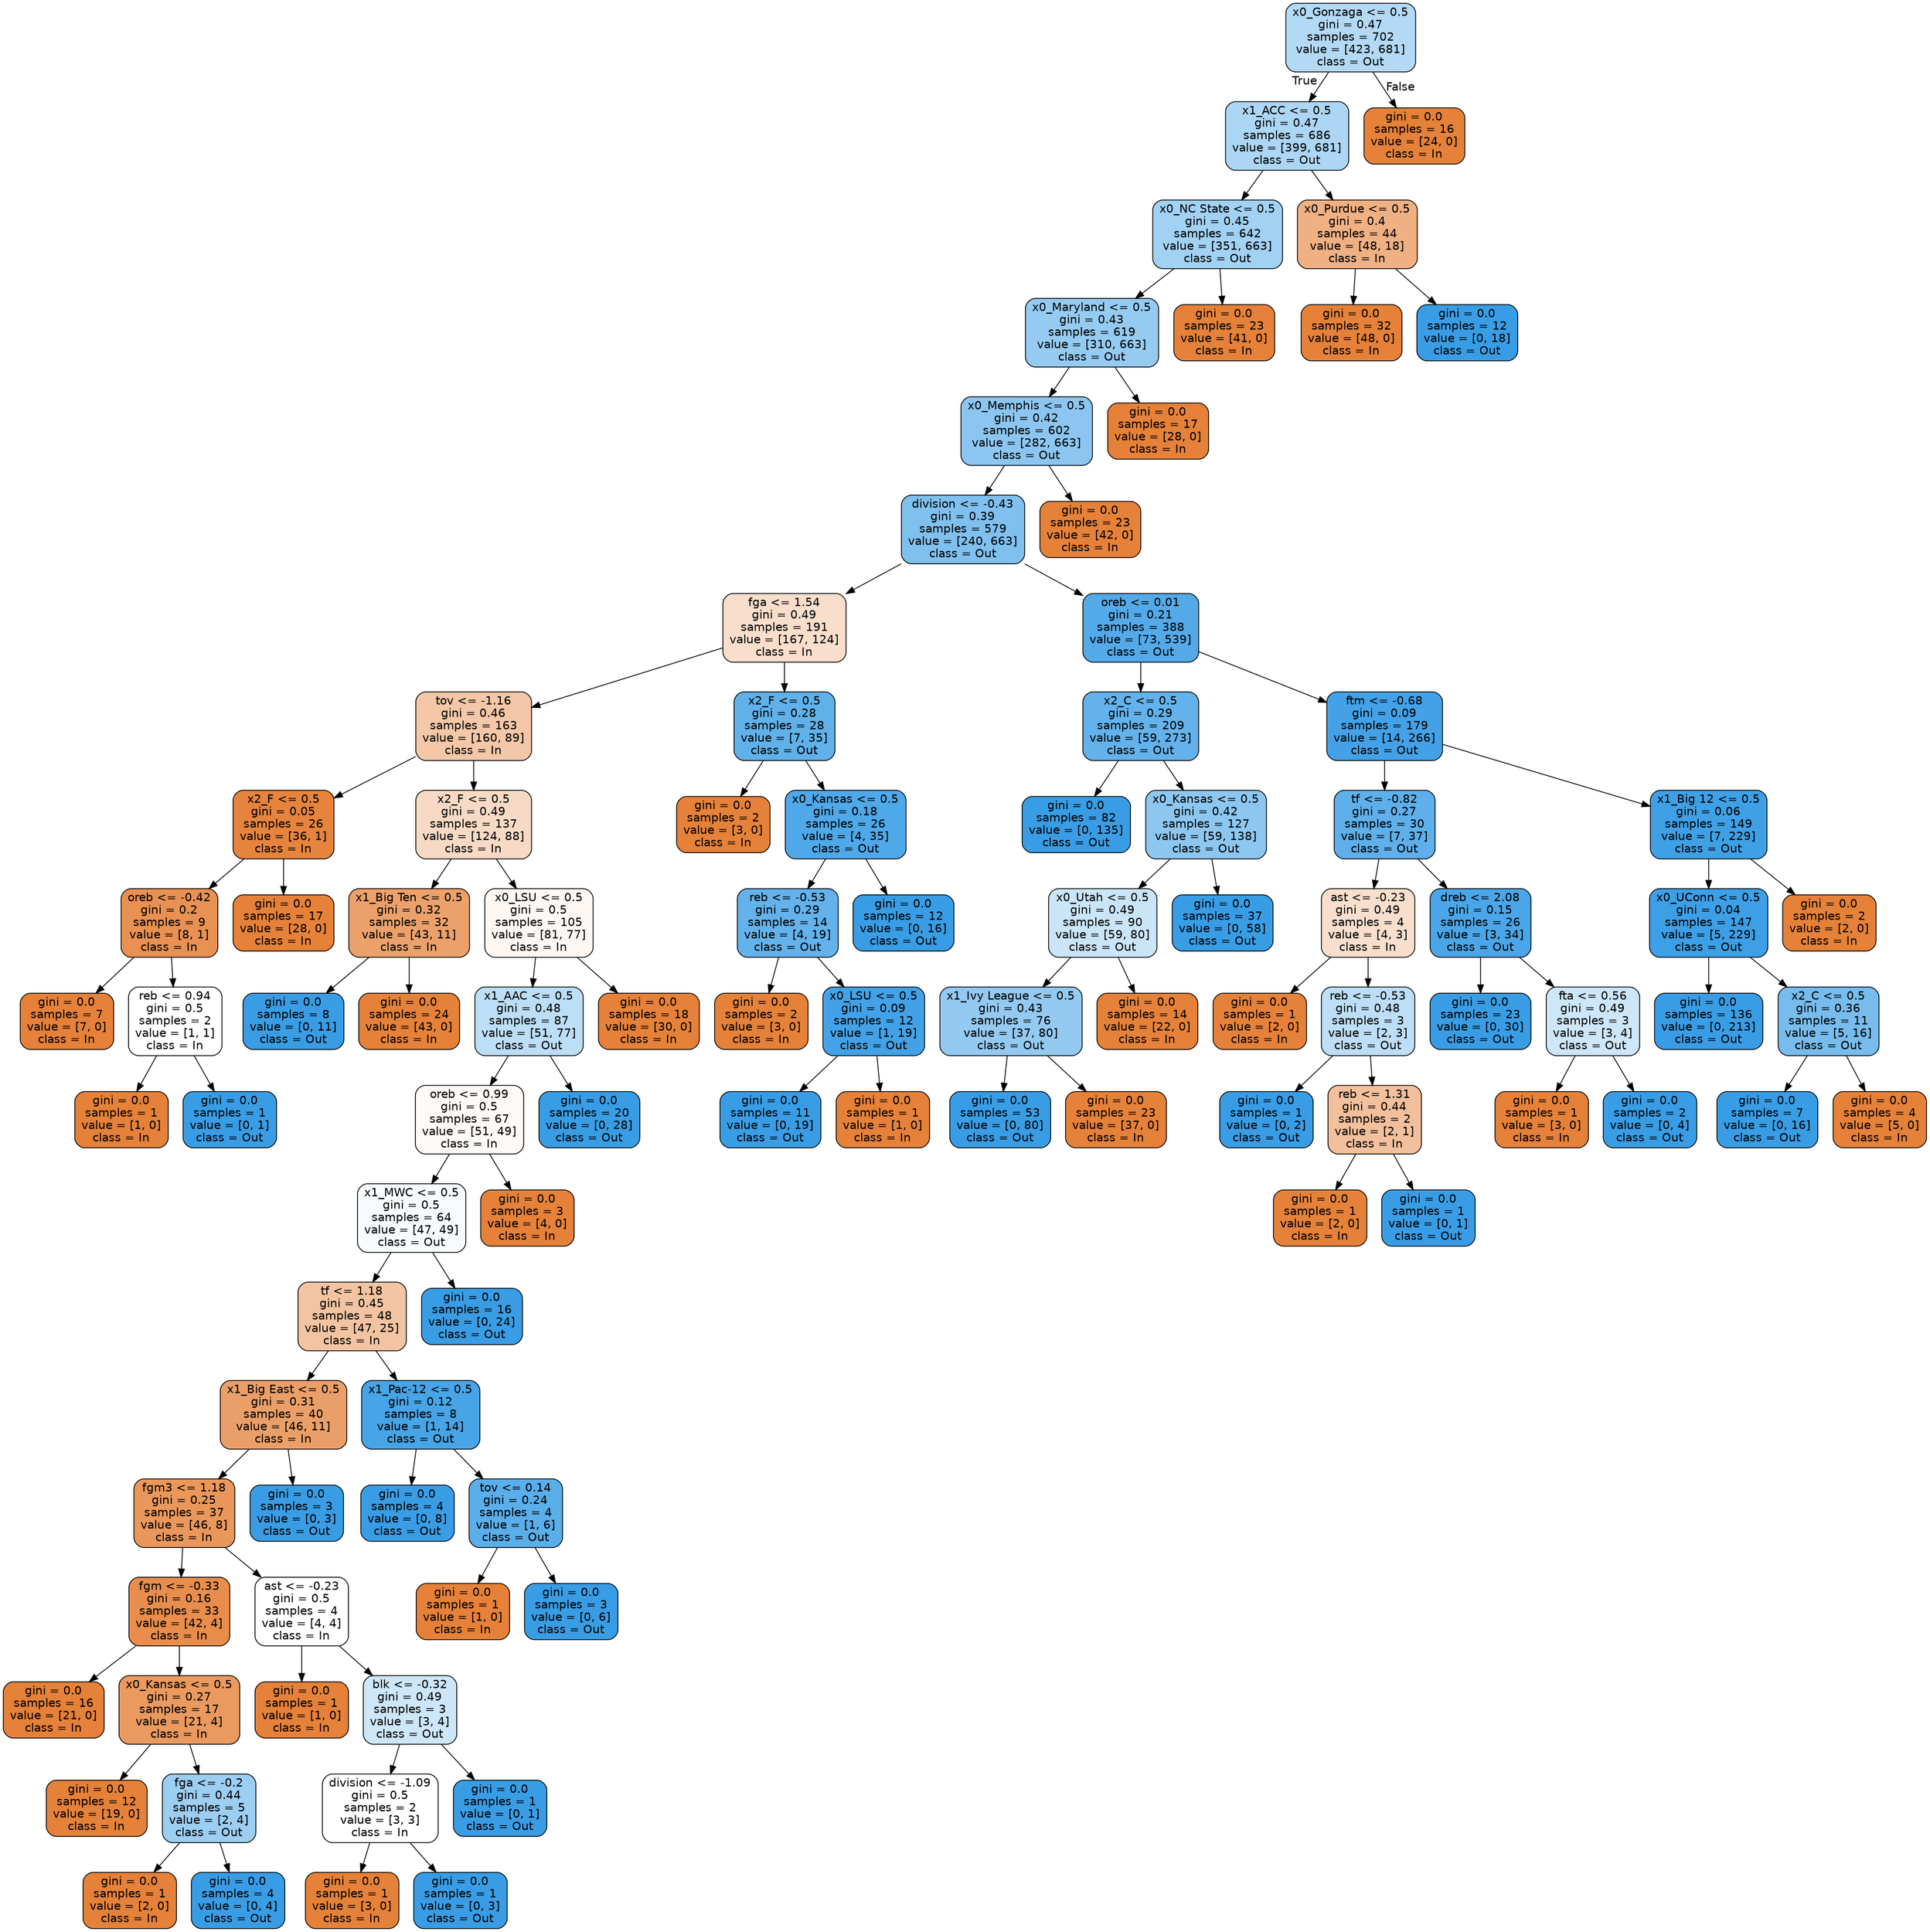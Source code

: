 digraph Tree {
node [shape=box, style="filled, rounded", color="black", fontname=helvetica] ;
edge [fontname=helvetica] ;
0 [label="x0_Gonzaga <= 0.5\ngini = 0.47\nsamples = 702\nvalue = [423, 681]\nclass = Out", fillcolor="#399de561"] ;
1 [label="x1_ACC <= 0.5\ngini = 0.47\nsamples = 686\nvalue = [399, 681]\nclass = Out", fillcolor="#399de56a"] ;
0 -> 1 [labeldistance=2.5, labelangle=45, headlabel="True"] ;
2 [label="x0_NC State <= 0.5\ngini = 0.45\nsamples = 642\nvalue = [351, 663]\nclass = Out", fillcolor="#399de578"] ;
1 -> 2 ;
3 [label="x0_Maryland <= 0.5\ngini = 0.43\nsamples = 619\nvalue = [310, 663]\nclass = Out", fillcolor="#399de588"] ;
2 -> 3 ;
4 [label="x0_Memphis <= 0.5\ngini = 0.42\nsamples = 602\nvalue = [282, 663]\nclass = Out", fillcolor="#399de593"] ;
3 -> 4 ;
5 [label="division <= -0.43\ngini = 0.39\nsamples = 579\nvalue = [240, 663]\nclass = Out", fillcolor="#399de5a3"] ;
4 -> 5 ;
6 [label="fga <= 1.54\ngini = 0.49\nsamples = 191\nvalue = [167, 124]\nclass = In", fillcolor="#e5813942"] ;
5 -> 6 ;
7 [label="tov <= -1.16\ngini = 0.46\nsamples = 163\nvalue = [160, 89]\nclass = In", fillcolor="#e5813971"] ;
6 -> 7 ;
8 [label="x2_F <= 0.5\ngini = 0.05\nsamples = 26\nvalue = [36, 1]\nclass = In", fillcolor="#e58139f8"] ;
7 -> 8 ;
9 [label="oreb <= -0.42\ngini = 0.2\nsamples = 9\nvalue = [8, 1]\nclass = In", fillcolor="#e58139df"] ;
8 -> 9 ;
10 [label="gini = 0.0\nsamples = 7\nvalue = [7, 0]\nclass = In", fillcolor="#e58139ff"] ;
9 -> 10 ;
11 [label="reb <= 0.94\ngini = 0.5\nsamples = 2\nvalue = [1, 1]\nclass = In", fillcolor="#e5813900"] ;
9 -> 11 ;
12 [label="gini = 0.0\nsamples = 1\nvalue = [1, 0]\nclass = In", fillcolor="#e58139ff"] ;
11 -> 12 ;
13 [label="gini = 0.0\nsamples = 1\nvalue = [0, 1]\nclass = Out", fillcolor="#399de5ff"] ;
11 -> 13 ;
14 [label="gini = 0.0\nsamples = 17\nvalue = [28, 0]\nclass = In", fillcolor="#e58139ff"] ;
8 -> 14 ;
15 [label="x2_F <= 0.5\ngini = 0.49\nsamples = 137\nvalue = [124, 88]\nclass = In", fillcolor="#e581394a"] ;
7 -> 15 ;
16 [label="x1_Big Ten <= 0.5\ngini = 0.32\nsamples = 32\nvalue = [43, 11]\nclass = In", fillcolor="#e58139be"] ;
15 -> 16 ;
17 [label="gini = 0.0\nsamples = 8\nvalue = [0, 11]\nclass = Out", fillcolor="#399de5ff"] ;
16 -> 17 ;
18 [label="gini = 0.0\nsamples = 24\nvalue = [43, 0]\nclass = In", fillcolor="#e58139ff"] ;
16 -> 18 ;
19 [label="x0_LSU <= 0.5\ngini = 0.5\nsamples = 105\nvalue = [81, 77]\nclass = In", fillcolor="#e581390d"] ;
15 -> 19 ;
20 [label="x1_AAC <= 0.5\ngini = 0.48\nsamples = 87\nvalue = [51, 77]\nclass = Out", fillcolor="#399de556"] ;
19 -> 20 ;
21 [label="oreb <= 0.99\ngini = 0.5\nsamples = 67\nvalue = [51, 49]\nclass = In", fillcolor="#e581390a"] ;
20 -> 21 ;
22 [label="x1_MWC <= 0.5\ngini = 0.5\nsamples = 64\nvalue = [47, 49]\nclass = Out", fillcolor="#399de50a"] ;
21 -> 22 ;
23 [label="tf <= 1.18\ngini = 0.45\nsamples = 48\nvalue = [47, 25]\nclass = In", fillcolor="#e5813977"] ;
22 -> 23 ;
24 [label="x1_Big East <= 0.5\ngini = 0.31\nsamples = 40\nvalue = [46, 11]\nclass = In", fillcolor="#e58139c2"] ;
23 -> 24 ;
25 [label="fgm3 <= 1.18\ngini = 0.25\nsamples = 37\nvalue = [46, 8]\nclass = In", fillcolor="#e58139d3"] ;
24 -> 25 ;
26 [label="fgm <= -0.33\ngini = 0.16\nsamples = 33\nvalue = [42, 4]\nclass = In", fillcolor="#e58139e7"] ;
25 -> 26 ;
27 [label="gini = 0.0\nsamples = 16\nvalue = [21, 0]\nclass = In", fillcolor="#e58139ff"] ;
26 -> 27 ;
28 [label="x0_Kansas <= 0.5\ngini = 0.27\nsamples = 17\nvalue = [21, 4]\nclass = In", fillcolor="#e58139ce"] ;
26 -> 28 ;
29 [label="gini = 0.0\nsamples = 12\nvalue = [19, 0]\nclass = In", fillcolor="#e58139ff"] ;
28 -> 29 ;
30 [label="fga <= -0.2\ngini = 0.44\nsamples = 5\nvalue = [2, 4]\nclass = Out", fillcolor="#399de57f"] ;
28 -> 30 ;
31 [label="gini = 0.0\nsamples = 1\nvalue = [2, 0]\nclass = In", fillcolor="#e58139ff"] ;
30 -> 31 ;
32 [label="gini = 0.0\nsamples = 4\nvalue = [0, 4]\nclass = Out", fillcolor="#399de5ff"] ;
30 -> 32 ;
33 [label="ast <= -0.23\ngini = 0.5\nsamples = 4\nvalue = [4, 4]\nclass = In", fillcolor="#e5813900"] ;
25 -> 33 ;
34 [label="gini = 0.0\nsamples = 1\nvalue = [1, 0]\nclass = In", fillcolor="#e58139ff"] ;
33 -> 34 ;
35 [label="blk <= -0.32\ngini = 0.49\nsamples = 3\nvalue = [3, 4]\nclass = Out", fillcolor="#399de540"] ;
33 -> 35 ;
36 [label="division <= -1.09\ngini = 0.5\nsamples = 2\nvalue = [3, 3]\nclass = In", fillcolor="#e5813900"] ;
35 -> 36 ;
37 [label="gini = 0.0\nsamples = 1\nvalue = [3, 0]\nclass = In", fillcolor="#e58139ff"] ;
36 -> 37 ;
38 [label="gini = 0.0\nsamples = 1\nvalue = [0, 3]\nclass = Out", fillcolor="#399de5ff"] ;
36 -> 38 ;
39 [label="gini = 0.0\nsamples = 1\nvalue = [0, 1]\nclass = Out", fillcolor="#399de5ff"] ;
35 -> 39 ;
40 [label="gini = 0.0\nsamples = 3\nvalue = [0, 3]\nclass = Out", fillcolor="#399de5ff"] ;
24 -> 40 ;
41 [label="x1_Pac-12 <= 0.5\ngini = 0.12\nsamples = 8\nvalue = [1, 14]\nclass = Out", fillcolor="#399de5ed"] ;
23 -> 41 ;
42 [label="gini = 0.0\nsamples = 4\nvalue = [0, 8]\nclass = Out", fillcolor="#399de5ff"] ;
41 -> 42 ;
43 [label="tov <= 0.14\ngini = 0.24\nsamples = 4\nvalue = [1, 6]\nclass = Out", fillcolor="#399de5d4"] ;
41 -> 43 ;
44 [label="gini = 0.0\nsamples = 1\nvalue = [1, 0]\nclass = In", fillcolor="#e58139ff"] ;
43 -> 44 ;
45 [label="gini = 0.0\nsamples = 3\nvalue = [0, 6]\nclass = Out", fillcolor="#399de5ff"] ;
43 -> 45 ;
46 [label="gini = 0.0\nsamples = 16\nvalue = [0, 24]\nclass = Out", fillcolor="#399de5ff"] ;
22 -> 46 ;
47 [label="gini = 0.0\nsamples = 3\nvalue = [4, 0]\nclass = In", fillcolor="#e58139ff"] ;
21 -> 47 ;
48 [label="gini = 0.0\nsamples = 20\nvalue = [0, 28]\nclass = Out", fillcolor="#399de5ff"] ;
20 -> 48 ;
49 [label="gini = 0.0\nsamples = 18\nvalue = [30, 0]\nclass = In", fillcolor="#e58139ff"] ;
19 -> 49 ;
50 [label="x2_F <= 0.5\ngini = 0.28\nsamples = 28\nvalue = [7, 35]\nclass = Out", fillcolor="#399de5cc"] ;
6 -> 50 ;
51 [label="gini = 0.0\nsamples = 2\nvalue = [3, 0]\nclass = In", fillcolor="#e58139ff"] ;
50 -> 51 ;
52 [label="x0_Kansas <= 0.5\ngini = 0.18\nsamples = 26\nvalue = [4, 35]\nclass = Out", fillcolor="#399de5e2"] ;
50 -> 52 ;
53 [label="reb <= -0.53\ngini = 0.29\nsamples = 14\nvalue = [4, 19]\nclass = Out", fillcolor="#399de5c9"] ;
52 -> 53 ;
54 [label="gini = 0.0\nsamples = 2\nvalue = [3, 0]\nclass = In", fillcolor="#e58139ff"] ;
53 -> 54 ;
55 [label="x0_LSU <= 0.5\ngini = 0.09\nsamples = 12\nvalue = [1, 19]\nclass = Out", fillcolor="#399de5f2"] ;
53 -> 55 ;
56 [label="gini = 0.0\nsamples = 11\nvalue = [0, 19]\nclass = Out", fillcolor="#399de5ff"] ;
55 -> 56 ;
57 [label="gini = 0.0\nsamples = 1\nvalue = [1, 0]\nclass = In", fillcolor="#e58139ff"] ;
55 -> 57 ;
58 [label="gini = 0.0\nsamples = 12\nvalue = [0, 16]\nclass = Out", fillcolor="#399de5ff"] ;
52 -> 58 ;
59 [label="oreb <= 0.01\ngini = 0.21\nsamples = 388\nvalue = [73, 539]\nclass = Out", fillcolor="#399de5dc"] ;
5 -> 59 ;
60 [label="x2_C <= 0.5\ngini = 0.29\nsamples = 209\nvalue = [59, 273]\nclass = Out", fillcolor="#399de5c8"] ;
59 -> 60 ;
61 [label="gini = 0.0\nsamples = 82\nvalue = [0, 135]\nclass = Out", fillcolor="#399de5ff"] ;
60 -> 61 ;
62 [label="x0_Kansas <= 0.5\ngini = 0.42\nsamples = 127\nvalue = [59, 138]\nclass = Out", fillcolor="#399de592"] ;
60 -> 62 ;
63 [label="x0_Utah <= 0.5\ngini = 0.49\nsamples = 90\nvalue = [59, 80]\nclass = Out", fillcolor="#399de543"] ;
62 -> 63 ;
64 [label="x1_Ivy League <= 0.5\ngini = 0.43\nsamples = 76\nvalue = [37, 80]\nclass = Out", fillcolor="#399de589"] ;
63 -> 64 ;
65 [label="gini = 0.0\nsamples = 53\nvalue = [0, 80]\nclass = Out", fillcolor="#399de5ff"] ;
64 -> 65 ;
66 [label="gini = 0.0\nsamples = 23\nvalue = [37, 0]\nclass = In", fillcolor="#e58139ff"] ;
64 -> 66 ;
67 [label="gini = 0.0\nsamples = 14\nvalue = [22, 0]\nclass = In", fillcolor="#e58139ff"] ;
63 -> 67 ;
68 [label="gini = 0.0\nsamples = 37\nvalue = [0, 58]\nclass = Out", fillcolor="#399de5ff"] ;
62 -> 68 ;
69 [label="ftm <= -0.68\ngini = 0.09\nsamples = 179\nvalue = [14, 266]\nclass = Out", fillcolor="#399de5f2"] ;
59 -> 69 ;
70 [label="tf <= -0.82\ngini = 0.27\nsamples = 30\nvalue = [7, 37]\nclass = Out", fillcolor="#399de5cf"] ;
69 -> 70 ;
71 [label="ast <= -0.23\ngini = 0.49\nsamples = 4\nvalue = [4, 3]\nclass = In", fillcolor="#e5813940"] ;
70 -> 71 ;
72 [label="gini = 0.0\nsamples = 1\nvalue = [2, 0]\nclass = In", fillcolor="#e58139ff"] ;
71 -> 72 ;
73 [label="reb <= -0.53\ngini = 0.48\nsamples = 3\nvalue = [2, 3]\nclass = Out", fillcolor="#399de555"] ;
71 -> 73 ;
74 [label="gini = 0.0\nsamples = 1\nvalue = [0, 2]\nclass = Out", fillcolor="#399de5ff"] ;
73 -> 74 ;
75 [label="reb <= 1.31\ngini = 0.44\nsamples = 2\nvalue = [2, 1]\nclass = In", fillcolor="#e581397f"] ;
73 -> 75 ;
76 [label="gini = 0.0\nsamples = 1\nvalue = [2, 0]\nclass = In", fillcolor="#e58139ff"] ;
75 -> 76 ;
77 [label="gini = 0.0\nsamples = 1\nvalue = [0, 1]\nclass = Out", fillcolor="#399de5ff"] ;
75 -> 77 ;
78 [label="dreb <= 2.08\ngini = 0.15\nsamples = 26\nvalue = [3, 34]\nclass = Out", fillcolor="#399de5e9"] ;
70 -> 78 ;
79 [label="gini = 0.0\nsamples = 23\nvalue = [0, 30]\nclass = Out", fillcolor="#399de5ff"] ;
78 -> 79 ;
80 [label="fta <= 0.56\ngini = 0.49\nsamples = 3\nvalue = [3, 4]\nclass = Out", fillcolor="#399de540"] ;
78 -> 80 ;
81 [label="gini = 0.0\nsamples = 1\nvalue = [3, 0]\nclass = In", fillcolor="#e58139ff"] ;
80 -> 81 ;
82 [label="gini = 0.0\nsamples = 2\nvalue = [0, 4]\nclass = Out", fillcolor="#399de5ff"] ;
80 -> 82 ;
83 [label="x1_Big 12 <= 0.5\ngini = 0.06\nsamples = 149\nvalue = [7, 229]\nclass = Out", fillcolor="#399de5f7"] ;
69 -> 83 ;
84 [label="x0_UConn <= 0.5\ngini = 0.04\nsamples = 147\nvalue = [5, 229]\nclass = Out", fillcolor="#399de5f9"] ;
83 -> 84 ;
85 [label="gini = 0.0\nsamples = 136\nvalue = [0, 213]\nclass = Out", fillcolor="#399de5ff"] ;
84 -> 85 ;
86 [label="x2_C <= 0.5\ngini = 0.36\nsamples = 11\nvalue = [5, 16]\nclass = Out", fillcolor="#399de5af"] ;
84 -> 86 ;
87 [label="gini = 0.0\nsamples = 7\nvalue = [0, 16]\nclass = Out", fillcolor="#399de5ff"] ;
86 -> 87 ;
88 [label="gini = 0.0\nsamples = 4\nvalue = [5, 0]\nclass = In", fillcolor="#e58139ff"] ;
86 -> 88 ;
89 [label="gini = 0.0\nsamples = 2\nvalue = [2, 0]\nclass = In", fillcolor="#e58139ff"] ;
83 -> 89 ;
90 [label="gini = 0.0\nsamples = 23\nvalue = [42, 0]\nclass = In", fillcolor="#e58139ff"] ;
4 -> 90 ;
91 [label="gini = 0.0\nsamples = 17\nvalue = [28, 0]\nclass = In", fillcolor="#e58139ff"] ;
3 -> 91 ;
92 [label="gini = 0.0\nsamples = 23\nvalue = [41, 0]\nclass = In", fillcolor="#e58139ff"] ;
2 -> 92 ;
93 [label="x0_Purdue <= 0.5\ngini = 0.4\nsamples = 44\nvalue = [48, 18]\nclass = In", fillcolor="#e581399f"] ;
1 -> 93 ;
94 [label="gini = 0.0\nsamples = 32\nvalue = [48, 0]\nclass = In", fillcolor="#e58139ff"] ;
93 -> 94 ;
95 [label="gini = 0.0\nsamples = 12\nvalue = [0, 18]\nclass = Out", fillcolor="#399de5ff"] ;
93 -> 95 ;
96 [label="gini = 0.0\nsamples = 16\nvalue = [24, 0]\nclass = In", fillcolor="#e58139ff"] ;
0 -> 96 [labeldistance=2.5, labelangle=-45, headlabel="False"] ;
}